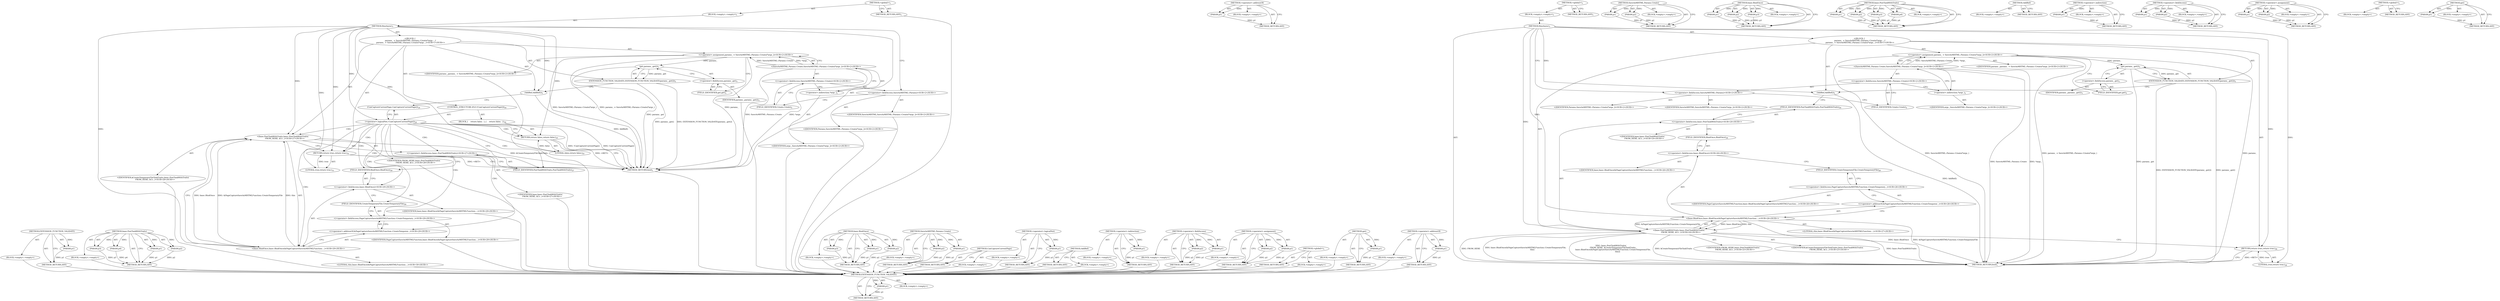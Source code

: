 digraph "&lt;operator&gt;.addressOf" {
vulnerable_83 [label=<(METHOD,EXTENSION_FUNCTION_VALIDATE)>];
vulnerable_84 [label=<(PARAM,p1)>];
vulnerable_85 [label=<(BLOCK,&lt;empty&gt;,&lt;empty&gt;)>];
vulnerable_86 [label=<(METHOD_RETURN,ANY)>];
vulnerable_107 [label=<(METHOD,&lt;operator&gt;.addressOf)>];
vulnerable_108 [label=<(PARAM,p1)>];
vulnerable_109 [label=<(BLOCK,&lt;empty&gt;,&lt;empty&gt;)>];
vulnerable_110 [label=<(METHOD_RETURN,ANY)>];
vulnerable_6 [label=<(METHOD,&lt;global&gt;)<SUB>1</SUB>>];
vulnerable_7 [label=<(BLOCK,&lt;empty&gt;,&lt;empty&gt;)<SUB>1</SUB>>];
vulnerable_8 [label=<(METHOD,RunAsync)<SUB>1</SUB>>];
vulnerable_9 [label="<(BLOCK,{
  params_ = SaveAsMHTML::Params::Create(*args...,{
  params_ = SaveAsMHTML::Params::Create(*args...)<SUB>1</SUB>>"];
vulnerable_10 [label="<(&lt;operator&gt;.assignment,params_ = SaveAsMHTML::Params::Create(*args_))<SUB>2</SUB>>"];
vulnerable_11 [label="<(IDENTIFIER,params_,params_ = SaveAsMHTML::Params::Create(*args_))<SUB>2</SUB>>"];
vulnerable_12 [label="<(SaveAsMHTML.Params.Create,SaveAsMHTML::Params::Create(*args_))<SUB>2</SUB>>"];
vulnerable_13 [label="<(&lt;operator&gt;.fieldAccess,SaveAsMHTML::Params::Create)<SUB>2</SUB>>"];
vulnerable_14 [label="<(&lt;operator&gt;.fieldAccess,SaveAsMHTML::Params)<SUB>2</SUB>>"];
vulnerable_15 [label="<(IDENTIFIER,SaveAsMHTML,SaveAsMHTML::Params::Create(*args_))<SUB>2</SUB>>"];
vulnerable_16 [label="<(IDENTIFIER,Params,SaveAsMHTML::Params::Create(*args_))<SUB>2</SUB>>"];
vulnerable_17 [label=<(FIELD_IDENTIFIER,Create,Create)<SUB>2</SUB>>];
vulnerable_18 [label=<(&lt;operator&gt;.indirection,*args_)<SUB>2</SUB>>];
vulnerable_19 [label="<(IDENTIFIER,args_,SaveAsMHTML::Params::Create(*args_))<SUB>2</SUB>>"];
vulnerable_20 [label=<(EXTENSION_FUNCTION_VALIDATE,EXTENSION_FUNCTION_VALIDATE(params_.get()))<SUB>3</SUB>>];
vulnerable_21 [label=<(get,params_.get())<SUB>3</SUB>>];
vulnerable_22 [label=<(&lt;operator&gt;.fieldAccess,params_.get)<SUB>3</SUB>>];
vulnerable_23 [label=<(IDENTIFIER,params_,params_.get())<SUB>3</SUB>>];
vulnerable_24 [label=<(FIELD_IDENTIFIER,get,get)<SUB>3</SUB>>];
vulnerable_25 [label=<(AddRef,AddRef())<SUB>5</SUB>>];
vulnerable_26 [label="<(base.PostTaskWithTraits,base::PostTaskWithTraits(
       FROM_HERE, kCr...)<SUB>24</SUB>>"];
vulnerable_27 [label="<(&lt;operator&gt;.fieldAccess,base::PostTaskWithTraits)<SUB>24</SUB>>"];
vulnerable_28 [label="<(IDENTIFIER,base,base::PostTaskWithTraits(
       FROM_HERE, kCr...)<SUB>24</SUB>>"];
vulnerable_29 [label=<(FIELD_IDENTIFIER,PostTaskWithTraits,PostTaskWithTraits)<SUB>24</SUB>>];
vulnerable_30 [label="<(IDENTIFIER,FROM_HERE,base::PostTaskWithTraits(
       FROM_HERE, kCr...)<SUB>25</SUB>>"];
vulnerable_31 [label="<(IDENTIFIER,kCreateTemporaryFileTaskTraits,base::PostTaskWithTraits(
       FROM_HERE, kCr...)<SUB>25</SUB>>"];
vulnerable_32 [label="<(base.BindOnce,base::BindOnce(&amp;PageCaptureSaveAsMHTMLFunction:...)<SUB>26</SUB>>"];
vulnerable_33 [label="<(&lt;operator&gt;.fieldAccess,base::BindOnce)<SUB>26</SUB>>"];
vulnerable_34 [label="<(IDENTIFIER,base,base::BindOnce(&amp;PageCaptureSaveAsMHTMLFunction:...)<SUB>26</SUB>>"];
vulnerable_35 [label=<(FIELD_IDENTIFIER,BindOnce,BindOnce)<SUB>26</SUB>>];
vulnerable_36 [label="<(&lt;operator&gt;.addressOf,&amp;PageCaptureSaveAsMHTMLFunction::CreateTemporar...)<SUB>26</SUB>>"];
vulnerable_37 [label="<(&lt;operator&gt;.fieldAccess,PageCaptureSaveAsMHTMLFunction::CreateTemporary...)<SUB>26</SUB>>"];
vulnerable_38 [label="<(IDENTIFIER,PageCaptureSaveAsMHTMLFunction,base::BindOnce(&amp;PageCaptureSaveAsMHTMLFunction:...)<SUB>26</SUB>>"];
vulnerable_39 [label=<(FIELD_IDENTIFIER,CreateTemporaryFile,CreateTemporaryFile)<SUB>26</SUB>>];
vulnerable_40 [label="<(LITERAL,this,base::BindOnce(&amp;PageCaptureSaveAsMHTMLFunction:...)<SUB>27</SUB>>"];
vulnerable_41 [label=<(RETURN,return true;,return true;)<SUB>28</SUB>>];
vulnerable_42 [label=<(LITERAL,true,return true;)<SUB>28</SUB>>];
vulnerable_43 [label=<(METHOD_RETURN,bool)<SUB>1</SUB>>];
vulnerable_45 [label=<(METHOD_RETURN,ANY)<SUB>1</SUB>>];
vulnerable_69 [label=<(METHOD,SaveAsMHTML.Params.Create)>];
vulnerable_70 [label=<(PARAM,p1)>];
vulnerable_71 [label=<(PARAM,p2)>];
vulnerable_72 [label=<(BLOCK,&lt;empty&gt;,&lt;empty&gt;)>];
vulnerable_73 [label=<(METHOD_RETURN,ANY)>];
vulnerable_101 [label=<(METHOD,base.BindOnce)>];
vulnerable_102 [label=<(PARAM,p1)>];
vulnerable_103 [label=<(PARAM,p2)>];
vulnerable_104 [label=<(PARAM,p3)>];
vulnerable_105 [label=<(BLOCK,&lt;empty&gt;,&lt;empty&gt;)>];
vulnerable_106 [label=<(METHOD_RETURN,ANY)>];
vulnerable_94 [label=<(METHOD,base.PostTaskWithTraits)>];
vulnerable_95 [label=<(PARAM,p1)>];
vulnerable_96 [label=<(PARAM,p2)>];
vulnerable_97 [label=<(PARAM,p3)>];
vulnerable_98 [label=<(PARAM,p4)>];
vulnerable_99 [label=<(BLOCK,&lt;empty&gt;,&lt;empty&gt;)>];
vulnerable_100 [label=<(METHOD_RETURN,ANY)>];
vulnerable_91 [label=<(METHOD,AddRef)>];
vulnerable_92 [label=<(BLOCK,&lt;empty&gt;,&lt;empty&gt;)>];
vulnerable_93 [label=<(METHOD_RETURN,ANY)>];
vulnerable_79 [label=<(METHOD,&lt;operator&gt;.indirection)>];
vulnerable_80 [label=<(PARAM,p1)>];
vulnerable_81 [label=<(BLOCK,&lt;empty&gt;,&lt;empty&gt;)>];
vulnerable_82 [label=<(METHOD_RETURN,ANY)>];
vulnerable_74 [label=<(METHOD,&lt;operator&gt;.fieldAccess)>];
vulnerable_75 [label=<(PARAM,p1)>];
vulnerable_76 [label=<(PARAM,p2)>];
vulnerable_77 [label=<(BLOCK,&lt;empty&gt;,&lt;empty&gt;)>];
vulnerable_78 [label=<(METHOD_RETURN,ANY)>];
vulnerable_64 [label=<(METHOD,&lt;operator&gt;.assignment)>];
vulnerable_65 [label=<(PARAM,p1)>];
vulnerable_66 [label=<(PARAM,p2)>];
vulnerable_67 [label=<(BLOCK,&lt;empty&gt;,&lt;empty&gt;)>];
vulnerable_68 [label=<(METHOD_RETURN,ANY)>];
vulnerable_58 [label=<(METHOD,&lt;global&gt;)<SUB>1</SUB>>];
vulnerable_59 [label=<(BLOCK,&lt;empty&gt;,&lt;empty&gt;)>];
vulnerable_60 [label=<(METHOD_RETURN,ANY)>];
vulnerable_87 [label=<(METHOD,get)>];
vulnerable_88 [label=<(PARAM,p1)>];
vulnerable_89 [label=<(BLOCK,&lt;empty&gt;,&lt;empty&gt;)>];
vulnerable_90 [label=<(METHOD_RETURN,ANY)>];
fixed_89 [label=<(METHOD,EXTENSION_FUNCTION_VALIDATE)>];
fixed_90 [label=<(PARAM,p1)>];
fixed_91 [label=<(BLOCK,&lt;empty&gt;,&lt;empty&gt;)>];
fixed_92 [label=<(METHOD_RETURN,ANY)>];
fixed_107 [label=<(METHOD,base.PostTaskWithTraits)>];
fixed_108 [label=<(PARAM,p1)>];
fixed_109 [label=<(PARAM,p2)>];
fixed_110 [label=<(PARAM,p3)>];
fixed_111 [label=<(PARAM,p4)>];
fixed_112 [label=<(BLOCK,&lt;empty&gt;,&lt;empty&gt;)>];
fixed_113 [label=<(METHOD_RETURN,ANY)>];
fixed_6 [label=<(METHOD,&lt;global&gt;)<SUB>1</SUB>>];
fixed_7 [label=<(BLOCK,&lt;empty&gt;,&lt;empty&gt;)<SUB>1</SUB>>];
fixed_8 [label=<(METHOD,RunAsync)<SUB>1</SUB>>];
fixed_9 [label="<(BLOCK,{
  params_ = SaveAsMHTML::Params::Create(*args...,{
  params_ = SaveAsMHTML::Params::Create(*args...)<SUB>1</SUB>>"];
fixed_10 [label="<(&lt;operator&gt;.assignment,params_ = SaveAsMHTML::Params::Create(*args_))<SUB>2</SUB>>"];
fixed_11 [label="<(IDENTIFIER,params_,params_ = SaveAsMHTML::Params::Create(*args_))<SUB>2</SUB>>"];
fixed_12 [label="<(SaveAsMHTML.Params.Create,SaveAsMHTML::Params::Create(*args_))<SUB>2</SUB>>"];
fixed_13 [label="<(&lt;operator&gt;.fieldAccess,SaveAsMHTML::Params::Create)<SUB>2</SUB>>"];
fixed_14 [label="<(&lt;operator&gt;.fieldAccess,SaveAsMHTML::Params)<SUB>2</SUB>>"];
fixed_15 [label="<(IDENTIFIER,SaveAsMHTML,SaveAsMHTML::Params::Create(*args_))<SUB>2</SUB>>"];
fixed_16 [label="<(IDENTIFIER,Params,SaveAsMHTML::Params::Create(*args_))<SUB>2</SUB>>"];
fixed_17 [label=<(FIELD_IDENTIFIER,Create,Create)<SUB>2</SUB>>];
fixed_18 [label=<(&lt;operator&gt;.indirection,*args_)<SUB>2</SUB>>];
fixed_19 [label="<(IDENTIFIER,args_,SaveAsMHTML::Params::Create(*args_))<SUB>2</SUB>>"];
fixed_20 [label=<(EXTENSION_FUNCTION_VALIDATE,EXTENSION_FUNCTION_VALIDATE(params_.get()))<SUB>3</SUB>>];
fixed_21 [label=<(get,params_.get())<SUB>3</SUB>>];
fixed_22 [label=<(&lt;operator&gt;.fieldAccess,params_.get)<SUB>3</SUB>>];
fixed_23 [label=<(IDENTIFIER,params_,params_.get())<SUB>3</SUB>>];
fixed_24 [label=<(FIELD_IDENTIFIER,get,get)<SUB>3</SUB>>];
fixed_25 [label=<(AddRef,AddRef())<SUB>5</SUB>>];
fixed_26 [label=<(CONTROL_STRUCTURE,IF,if (!CanCaptureCurrentPage()))<SUB>24</SUB>>];
fixed_27 [label=<(&lt;operator&gt;.logicalNot,!CanCaptureCurrentPage())<SUB>24</SUB>>];
fixed_28 [label=<(CanCaptureCurrentPage,CanCaptureCurrentPage())<SUB>24</SUB>>];
fixed_29 [label=<(BLOCK,{
    return false;
  },{
    return false;
  })<SUB>24</SUB>>];
fixed_30 [label=<(RETURN,return false;,return false;)<SUB>25</SUB>>];
fixed_31 [label=<(LITERAL,false,return false;)<SUB>25</SUB>>];
fixed_32 [label="<(base.PostTaskWithTraits,base::PostTaskWithTraits(
       FROM_HERE, kCr...)<SUB>27</SUB>>"];
fixed_33 [label="<(&lt;operator&gt;.fieldAccess,base::PostTaskWithTraits)<SUB>27</SUB>>"];
fixed_34 [label="<(IDENTIFIER,base,base::PostTaskWithTraits(
       FROM_HERE, kCr...)<SUB>27</SUB>>"];
fixed_35 [label=<(FIELD_IDENTIFIER,PostTaskWithTraits,PostTaskWithTraits)<SUB>27</SUB>>];
fixed_36 [label="<(IDENTIFIER,FROM_HERE,base::PostTaskWithTraits(
       FROM_HERE, kCr...)<SUB>28</SUB>>"];
fixed_37 [label="<(IDENTIFIER,kCreateTemporaryFileTaskTraits,base::PostTaskWithTraits(
       FROM_HERE, kCr...)<SUB>28</SUB>>"];
fixed_38 [label="<(base.BindOnce,base::BindOnce(&amp;PageCaptureSaveAsMHTMLFunction:...)<SUB>29</SUB>>"];
fixed_39 [label="<(&lt;operator&gt;.fieldAccess,base::BindOnce)<SUB>29</SUB>>"];
fixed_40 [label="<(IDENTIFIER,base,base::BindOnce(&amp;PageCaptureSaveAsMHTMLFunction:...)<SUB>29</SUB>>"];
fixed_41 [label=<(FIELD_IDENTIFIER,BindOnce,BindOnce)<SUB>29</SUB>>];
fixed_42 [label="<(&lt;operator&gt;.addressOf,&amp;PageCaptureSaveAsMHTMLFunction::CreateTemporar...)<SUB>29</SUB>>"];
fixed_43 [label="<(&lt;operator&gt;.fieldAccess,PageCaptureSaveAsMHTMLFunction::CreateTemporary...)<SUB>29</SUB>>"];
fixed_44 [label="<(IDENTIFIER,PageCaptureSaveAsMHTMLFunction,base::BindOnce(&amp;PageCaptureSaveAsMHTMLFunction:...)<SUB>29</SUB>>"];
fixed_45 [label=<(FIELD_IDENTIFIER,CreateTemporaryFile,CreateTemporaryFile)<SUB>29</SUB>>];
fixed_46 [label="<(LITERAL,this,base::BindOnce(&amp;PageCaptureSaveAsMHTMLFunction:...)<SUB>30</SUB>>"];
fixed_47 [label=<(RETURN,return true;,return true;)<SUB>31</SUB>>];
fixed_48 [label=<(LITERAL,true,return true;)<SUB>31</SUB>>];
fixed_49 [label=<(METHOD_RETURN,bool)<SUB>1</SUB>>];
fixed_51 [label=<(METHOD_RETURN,ANY)<SUB>1</SUB>>];
fixed_114 [label=<(METHOD,base.BindOnce)>];
fixed_115 [label=<(PARAM,p1)>];
fixed_116 [label=<(PARAM,p2)>];
fixed_117 [label=<(PARAM,p3)>];
fixed_118 [label=<(BLOCK,&lt;empty&gt;,&lt;empty&gt;)>];
fixed_119 [label=<(METHOD_RETURN,ANY)>];
fixed_75 [label=<(METHOD,SaveAsMHTML.Params.Create)>];
fixed_76 [label=<(PARAM,p1)>];
fixed_77 [label=<(PARAM,p2)>];
fixed_78 [label=<(BLOCK,&lt;empty&gt;,&lt;empty&gt;)>];
fixed_79 [label=<(METHOD_RETURN,ANY)>];
fixed_104 [label=<(METHOD,CanCaptureCurrentPage)>];
fixed_105 [label=<(BLOCK,&lt;empty&gt;,&lt;empty&gt;)>];
fixed_106 [label=<(METHOD_RETURN,ANY)>];
fixed_100 [label=<(METHOD,&lt;operator&gt;.logicalNot)>];
fixed_101 [label=<(PARAM,p1)>];
fixed_102 [label=<(BLOCK,&lt;empty&gt;,&lt;empty&gt;)>];
fixed_103 [label=<(METHOD_RETURN,ANY)>];
fixed_97 [label=<(METHOD,AddRef)>];
fixed_98 [label=<(BLOCK,&lt;empty&gt;,&lt;empty&gt;)>];
fixed_99 [label=<(METHOD_RETURN,ANY)>];
fixed_85 [label=<(METHOD,&lt;operator&gt;.indirection)>];
fixed_86 [label=<(PARAM,p1)>];
fixed_87 [label=<(BLOCK,&lt;empty&gt;,&lt;empty&gt;)>];
fixed_88 [label=<(METHOD_RETURN,ANY)>];
fixed_80 [label=<(METHOD,&lt;operator&gt;.fieldAccess)>];
fixed_81 [label=<(PARAM,p1)>];
fixed_82 [label=<(PARAM,p2)>];
fixed_83 [label=<(BLOCK,&lt;empty&gt;,&lt;empty&gt;)>];
fixed_84 [label=<(METHOD_RETURN,ANY)>];
fixed_70 [label=<(METHOD,&lt;operator&gt;.assignment)>];
fixed_71 [label=<(PARAM,p1)>];
fixed_72 [label=<(PARAM,p2)>];
fixed_73 [label=<(BLOCK,&lt;empty&gt;,&lt;empty&gt;)>];
fixed_74 [label=<(METHOD_RETURN,ANY)>];
fixed_64 [label=<(METHOD,&lt;global&gt;)<SUB>1</SUB>>];
fixed_65 [label=<(BLOCK,&lt;empty&gt;,&lt;empty&gt;)>];
fixed_66 [label=<(METHOD_RETURN,ANY)>];
fixed_93 [label=<(METHOD,get)>];
fixed_94 [label=<(PARAM,p1)>];
fixed_95 [label=<(BLOCK,&lt;empty&gt;,&lt;empty&gt;)>];
fixed_96 [label=<(METHOD_RETURN,ANY)>];
fixed_120 [label=<(METHOD,&lt;operator&gt;.addressOf)>];
fixed_121 [label=<(PARAM,p1)>];
fixed_122 [label=<(BLOCK,&lt;empty&gt;,&lt;empty&gt;)>];
fixed_123 [label=<(METHOD_RETURN,ANY)>];
vulnerable_83 -> vulnerable_84  [key=0, label="AST: "];
vulnerable_83 -> vulnerable_84  [key=1, label="DDG: "];
vulnerable_83 -> vulnerable_85  [key=0, label="AST: "];
vulnerable_83 -> vulnerable_86  [key=0, label="AST: "];
vulnerable_83 -> vulnerable_86  [key=1, label="CFG: "];
vulnerable_84 -> vulnerable_86  [key=0, label="DDG: p1"];
vulnerable_107 -> vulnerable_108  [key=0, label="AST: "];
vulnerable_107 -> vulnerable_108  [key=1, label="DDG: "];
vulnerable_107 -> vulnerable_109  [key=0, label="AST: "];
vulnerable_107 -> vulnerable_110  [key=0, label="AST: "];
vulnerable_107 -> vulnerable_110  [key=1, label="CFG: "];
vulnerable_108 -> vulnerable_110  [key=0, label="DDG: p1"];
vulnerable_6 -> vulnerable_7  [key=0, label="AST: "];
vulnerable_6 -> vulnerable_45  [key=0, label="AST: "];
vulnerable_6 -> vulnerable_45  [key=1, label="CFG: "];
vulnerable_7 -> vulnerable_8  [key=0, label="AST: "];
vulnerable_8 -> vulnerable_9  [key=0, label="AST: "];
vulnerable_8 -> vulnerable_43  [key=0, label="AST: "];
vulnerable_8 -> vulnerable_14  [key=0, label="CFG: "];
vulnerable_8 -> vulnerable_25  [key=0, label="DDG: "];
vulnerable_8 -> vulnerable_41  [key=0, label="DDG: "];
vulnerable_8 -> vulnerable_26  [key=0, label="DDG: "];
vulnerable_8 -> vulnerable_42  [key=0, label="DDG: "];
vulnerable_8 -> vulnerable_32  [key=0, label="DDG: "];
vulnerable_9 -> vulnerable_10  [key=0, label="AST: "];
vulnerable_9 -> vulnerable_20  [key=0, label="AST: "];
vulnerable_9 -> vulnerable_25  [key=0, label="AST: "];
vulnerable_9 -> vulnerable_26  [key=0, label="AST: "];
vulnerable_9 -> vulnerable_41  [key=0, label="AST: "];
vulnerable_10 -> vulnerable_11  [key=0, label="AST: "];
vulnerable_10 -> vulnerable_12  [key=0, label="AST: "];
vulnerable_10 -> vulnerable_24  [key=0, label="CFG: "];
vulnerable_10 -> vulnerable_43  [key=0, label="DDG: params_"];
vulnerable_10 -> vulnerable_43  [key=1, label="DDG: SaveAsMHTML::Params::Create(*args_)"];
vulnerable_10 -> vulnerable_43  [key=2, label="DDG: params_ = SaveAsMHTML::Params::Create(*args_)"];
vulnerable_10 -> vulnerable_21  [key=0, label="DDG: params_"];
vulnerable_12 -> vulnerable_13  [key=0, label="AST: "];
vulnerable_12 -> vulnerable_18  [key=0, label="AST: "];
vulnerable_12 -> vulnerable_10  [key=0, label="CFG: "];
vulnerable_12 -> vulnerable_10  [key=1, label="DDG: SaveAsMHTML::Params::Create"];
vulnerable_12 -> vulnerable_10  [key=2, label="DDG: *args_"];
vulnerable_12 -> vulnerable_43  [key=0, label="DDG: SaveAsMHTML::Params::Create"];
vulnerable_12 -> vulnerable_43  [key=1, label="DDG: *args_"];
vulnerable_13 -> vulnerable_14  [key=0, label="AST: "];
vulnerable_13 -> vulnerable_17  [key=0, label="AST: "];
vulnerable_13 -> vulnerable_18  [key=0, label="CFG: "];
vulnerable_14 -> vulnerable_15  [key=0, label="AST: "];
vulnerable_14 -> vulnerable_16  [key=0, label="AST: "];
vulnerable_14 -> vulnerable_17  [key=0, label="CFG: "];
vulnerable_17 -> vulnerable_13  [key=0, label="CFG: "];
vulnerable_18 -> vulnerable_19  [key=0, label="AST: "];
vulnerable_18 -> vulnerable_12  [key=0, label="CFG: "];
vulnerable_20 -> vulnerable_21  [key=0, label="AST: "];
vulnerable_20 -> vulnerable_25  [key=0, label="CFG: "];
vulnerable_20 -> vulnerable_43  [key=0, label="DDG: params_.get()"];
vulnerable_20 -> vulnerable_43  [key=1, label="DDG: EXTENSION_FUNCTION_VALIDATE(params_.get())"];
vulnerable_21 -> vulnerable_22  [key=0, label="AST: "];
vulnerable_21 -> vulnerable_20  [key=0, label="CFG: "];
vulnerable_21 -> vulnerable_20  [key=1, label="DDG: params_.get"];
vulnerable_21 -> vulnerable_43  [key=0, label="DDG: params_.get"];
vulnerable_22 -> vulnerable_23  [key=0, label="AST: "];
vulnerable_22 -> vulnerable_24  [key=0, label="AST: "];
vulnerable_22 -> vulnerable_21  [key=0, label="CFG: "];
vulnerable_24 -> vulnerable_22  [key=0, label="CFG: "];
vulnerable_25 -> vulnerable_29  [key=0, label="CFG: "];
vulnerable_25 -> vulnerable_43  [key=0, label="DDG: AddRef()"];
vulnerable_26 -> vulnerable_27  [key=0, label="AST: "];
vulnerable_26 -> vulnerable_30  [key=0, label="AST: "];
vulnerable_26 -> vulnerable_31  [key=0, label="AST: "];
vulnerable_26 -> vulnerable_32  [key=0, label="AST: "];
vulnerable_26 -> vulnerable_41  [key=0, label="CFG: "];
vulnerable_26 -> vulnerable_43  [key=0, label="DDG: base::PostTaskWithTraits"];
vulnerable_26 -> vulnerable_43  [key=1, label="DDG: FROM_HERE"];
vulnerable_26 -> vulnerable_43  [key=2, label="DDG: base::BindOnce(&amp;PageCaptureSaveAsMHTMLFunction::CreateTemporaryFile,
                      this)"];
vulnerable_26 -> vulnerable_43  [key=3, label="DDG: base::PostTaskWithTraits(
       FROM_HERE, kCreateTemporaryFileTaskTraits,
       base::BindOnce(&amp;PageCaptureSaveAsMHTMLFunction::CreateTemporaryFile,
                      this))"];
vulnerable_26 -> vulnerable_43  [key=4, label="DDG: kCreateTemporaryFileTaskTraits"];
vulnerable_27 -> vulnerable_28  [key=0, label="AST: "];
vulnerable_27 -> vulnerable_29  [key=0, label="AST: "];
vulnerable_27 -> vulnerable_35  [key=0, label="CFG: "];
vulnerable_29 -> vulnerable_27  [key=0, label="CFG: "];
vulnerable_32 -> vulnerable_33  [key=0, label="AST: "];
vulnerable_32 -> vulnerable_36  [key=0, label="AST: "];
vulnerable_32 -> vulnerable_40  [key=0, label="AST: "];
vulnerable_32 -> vulnerable_26  [key=0, label="CFG: "];
vulnerable_32 -> vulnerable_26  [key=1, label="DDG: base::BindOnce"];
vulnerable_32 -> vulnerable_26  [key=2, label="DDG: &amp;PageCaptureSaveAsMHTMLFunction::CreateTemporaryFile"];
vulnerable_32 -> vulnerable_26  [key=3, label="DDG: this"];
vulnerable_32 -> vulnerable_43  [key=0, label="DDG: base::BindOnce"];
vulnerable_32 -> vulnerable_43  [key=1, label="DDG: &amp;PageCaptureSaveAsMHTMLFunction::CreateTemporaryFile"];
vulnerable_33 -> vulnerable_34  [key=0, label="AST: "];
vulnerable_33 -> vulnerable_35  [key=0, label="AST: "];
vulnerable_33 -> vulnerable_39  [key=0, label="CFG: "];
vulnerable_35 -> vulnerable_33  [key=0, label="CFG: "];
vulnerable_36 -> vulnerable_37  [key=0, label="AST: "];
vulnerable_36 -> vulnerable_32  [key=0, label="CFG: "];
vulnerable_37 -> vulnerable_38  [key=0, label="AST: "];
vulnerable_37 -> vulnerable_39  [key=0, label="AST: "];
vulnerable_37 -> vulnerable_36  [key=0, label="CFG: "];
vulnerable_39 -> vulnerable_37  [key=0, label="CFG: "];
vulnerable_41 -> vulnerable_42  [key=0, label="AST: "];
vulnerable_41 -> vulnerable_43  [key=0, label="CFG: "];
vulnerable_41 -> vulnerable_43  [key=1, label="DDG: &lt;RET&gt;"];
vulnerable_42 -> vulnerable_41  [key=0, label="DDG: true"];
vulnerable_69 -> vulnerable_70  [key=0, label="AST: "];
vulnerable_69 -> vulnerable_70  [key=1, label="DDG: "];
vulnerable_69 -> vulnerable_72  [key=0, label="AST: "];
vulnerable_69 -> vulnerable_71  [key=0, label="AST: "];
vulnerable_69 -> vulnerable_71  [key=1, label="DDG: "];
vulnerable_69 -> vulnerable_73  [key=0, label="AST: "];
vulnerable_69 -> vulnerable_73  [key=1, label="CFG: "];
vulnerable_70 -> vulnerable_73  [key=0, label="DDG: p1"];
vulnerable_71 -> vulnerable_73  [key=0, label="DDG: p2"];
vulnerable_101 -> vulnerable_102  [key=0, label="AST: "];
vulnerable_101 -> vulnerable_102  [key=1, label="DDG: "];
vulnerable_101 -> vulnerable_105  [key=0, label="AST: "];
vulnerable_101 -> vulnerable_103  [key=0, label="AST: "];
vulnerable_101 -> vulnerable_103  [key=1, label="DDG: "];
vulnerable_101 -> vulnerable_106  [key=0, label="AST: "];
vulnerable_101 -> vulnerable_106  [key=1, label="CFG: "];
vulnerable_101 -> vulnerable_104  [key=0, label="AST: "];
vulnerable_101 -> vulnerable_104  [key=1, label="DDG: "];
vulnerable_102 -> vulnerable_106  [key=0, label="DDG: p1"];
vulnerable_103 -> vulnerable_106  [key=0, label="DDG: p2"];
vulnerable_104 -> vulnerable_106  [key=0, label="DDG: p3"];
vulnerable_94 -> vulnerable_95  [key=0, label="AST: "];
vulnerable_94 -> vulnerable_95  [key=1, label="DDG: "];
vulnerable_94 -> vulnerable_99  [key=0, label="AST: "];
vulnerable_94 -> vulnerable_96  [key=0, label="AST: "];
vulnerable_94 -> vulnerable_96  [key=1, label="DDG: "];
vulnerable_94 -> vulnerable_100  [key=0, label="AST: "];
vulnerable_94 -> vulnerable_100  [key=1, label="CFG: "];
vulnerable_94 -> vulnerable_97  [key=0, label="AST: "];
vulnerable_94 -> vulnerable_97  [key=1, label="DDG: "];
vulnerable_94 -> vulnerable_98  [key=0, label="AST: "];
vulnerable_94 -> vulnerable_98  [key=1, label="DDG: "];
vulnerable_95 -> vulnerable_100  [key=0, label="DDG: p1"];
vulnerable_96 -> vulnerable_100  [key=0, label="DDG: p2"];
vulnerable_97 -> vulnerable_100  [key=0, label="DDG: p3"];
vulnerable_98 -> vulnerable_100  [key=0, label="DDG: p4"];
vulnerable_91 -> vulnerable_92  [key=0, label="AST: "];
vulnerable_91 -> vulnerable_93  [key=0, label="AST: "];
vulnerable_91 -> vulnerable_93  [key=1, label="CFG: "];
vulnerable_79 -> vulnerable_80  [key=0, label="AST: "];
vulnerable_79 -> vulnerable_80  [key=1, label="DDG: "];
vulnerable_79 -> vulnerable_81  [key=0, label="AST: "];
vulnerable_79 -> vulnerable_82  [key=0, label="AST: "];
vulnerable_79 -> vulnerable_82  [key=1, label="CFG: "];
vulnerable_80 -> vulnerable_82  [key=0, label="DDG: p1"];
vulnerable_74 -> vulnerable_75  [key=0, label="AST: "];
vulnerable_74 -> vulnerable_75  [key=1, label="DDG: "];
vulnerable_74 -> vulnerable_77  [key=0, label="AST: "];
vulnerable_74 -> vulnerable_76  [key=0, label="AST: "];
vulnerable_74 -> vulnerable_76  [key=1, label="DDG: "];
vulnerable_74 -> vulnerable_78  [key=0, label="AST: "];
vulnerable_74 -> vulnerable_78  [key=1, label="CFG: "];
vulnerable_75 -> vulnerable_78  [key=0, label="DDG: p1"];
vulnerable_76 -> vulnerable_78  [key=0, label="DDG: p2"];
vulnerable_64 -> vulnerable_65  [key=0, label="AST: "];
vulnerable_64 -> vulnerable_65  [key=1, label="DDG: "];
vulnerable_64 -> vulnerable_67  [key=0, label="AST: "];
vulnerable_64 -> vulnerable_66  [key=0, label="AST: "];
vulnerable_64 -> vulnerable_66  [key=1, label="DDG: "];
vulnerable_64 -> vulnerable_68  [key=0, label="AST: "];
vulnerable_64 -> vulnerable_68  [key=1, label="CFG: "];
vulnerable_65 -> vulnerable_68  [key=0, label="DDG: p1"];
vulnerable_66 -> vulnerable_68  [key=0, label="DDG: p2"];
vulnerable_58 -> vulnerable_59  [key=0, label="AST: "];
vulnerable_58 -> vulnerable_60  [key=0, label="AST: "];
vulnerable_58 -> vulnerable_60  [key=1, label="CFG: "];
vulnerable_87 -> vulnerable_88  [key=0, label="AST: "];
vulnerable_87 -> vulnerable_88  [key=1, label="DDG: "];
vulnerable_87 -> vulnerable_89  [key=0, label="AST: "];
vulnerable_87 -> vulnerable_90  [key=0, label="AST: "];
vulnerable_87 -> vulnerable_90  [key=1, label="CFG: "];
vulnerable_88 -> vulnerable_90  [key=0, label="DDG: p1"];
fixed_89 -> fixed_90  [key=0, label="AST: "];
fixed_89 -> fixed_90  [key=1, label="DDG: "];
fixed_89 -> fixed_91  [key=0, label="AST: "];
fixed_89 -> fixed_92  [key=0, label="AST: "];
fixed_89 -> fixed_92  [key=1, label="CFG: "];
fixed_90 -> fixed_92  [key=0, label="DDG: p1"];
fixed_91 -> vulnerable_83  [key=0];
fixed_92 -> vulnerable_83  [key=0];
fixed_107 -> fixed_108  [key=0, label="AST: "];
fixed_107 -> fixed_108  [key=1, label="DDG: "];
fixed_107 -> fixed_112  [key=0, label="AST: "];
fixed_107 -> fixed_109  [key=0, label="AST: "];
fixed_107 -> fixed_109  [key=1, label="DDG: "];
fixed_107 -> fixed_113  [key=0, label="AST: "];
fixed_107 -> fixed_113  [key=1, label="CFG: "];
fixed_107 -> fixed_110  [key=0, label="AST: "];
fixed_107 -> fixed_110  [key=1, label="DDG: "];
fixed_107 -> fixed_111  [key=0, label="AST: "];
fixed_107 -> fixed_111  [key=1, label="DDG: "];
fixed_108 -> fixed_113  [key=0, label="DDG: p1"];
fixed_109 -> fixed_113  [key=0, label="DDG: p2"];
fixed_110 -> fixed_113  [key=0, label="DDG: p3"];
fixed_111 -> fixed_113  [key=0, label="DDG: p4"];
fixed_112 -> vulnerable_83  [key=0];
fixed_113 -> vulnerable_83  [key=0];
fixed_6 -> fixed_7  [key=0, label="AST: "];
fixed_6 -> fixed_51  [key=0, label="AST: "];
fixed_6 -> fixed_51  [key=1, label="CFG: "];
fixed_7 -> fixed_8  [key=0, label="AST: "];
fixed_8 -> fixed_9  [key=0, label="AST: "];
fixed_8 -> fixed_49  [key=0, label="AST: "];
fixed_8 -> fixed_14  [key=0, label="CFG: "];
fixed_8 -> fixed_25  [key=0, label="DDG: "];
fixed_8 -> fixed_47  [key=0, label="DDG: "];
fixed_8 -> fixed_32  [key=0, label="DDG: "];
fixed_8 -> fixed_48  [key=0, label="DDG: "];
fixed_8 -> fixed_27  [key=0, label="DDG: "];
fixed_8 -> fixed_30  [key=0, label="DDG: "];
fixed_8 -> fixed_38  [key=0, label="DDG: "];
fixed_8 -> fixed_31  [key=0, label="DDG: "];
fixed_9 -> fixed_10  [key=0, label="AST: "];
fixed_9 -> fixed_20  [key=0, label="AST: "];
fixed_9 -> fixed_25  [key=0, label="AST: "];
fixed_9 -> fixed_26  [key=0, label="AST: "];
fixed_9 -> fixed_32  [key=0, label="AST: "];
fixed_9 -> fixed_47  [key=0, label="AST: "];
fixed_10 -> fixed_11  [key=0, label="AST: "];
fixed_10 -> fixed_12  [key=0, label="AST: "];
fixed_10 -> fixed_24  [key=0, label="CFG: "];
fixed_10 -> fixed_49  [key=0, label="DDG: params_"];
fixed_10 -> fixed_49  [key=1, label="DDG: SaveAsMHTML::Params::Create(*args_)"];
fixed_10 -> fixed_49  [key=2, label="DDG: params_ = SaveAsMHTML::Params::Create(*args_)"];
fixed_10 -> fixed_21  [key=0, label="DDG: params_"];
fixed_11 -> vulnerable_83  [key=0];
fixed_12 -> fixed_13  [key=0, label="AST: "];
fixed_12 -> fixed_18  [key=0, label="AST: "];
fixed_12 -> fixed_10  [key=0, label="CFG: "];
fixed_12 -> fixed_10  [key=1, label="DDG: SaveAsMHTML::Params::Create"];
fixed_12 -> fixed_10  [key=2, label="DDG: *args_"];
fixed_12 -> fixed_49  [key=0, label="DDG: SaveAsMHTML::Params::Create"];
fixed_12 -> fixed_49  [key=1, label="DDG: *args_"];
fixed_13 -> fixed_14  [key=0, label="AST: "];
fixed_13 -> fixed_17  [key=0, label="AST: "];
fixed_13 -> fixed_18  [key=0, label="CFG: "];
fixed_14 -> fixed_15  [key=0, label="AST: "];
fixed_14 -> fixed_16  [key=0, label="AST: "];
fixed_14 -> fixed_17  [key=0, label="CFG: "];
fixed_15 -> vulnerable_83  [key=0];
fixed_16 -> vulnerable_83  [key=0];
fixed_17 -> fixed_13  [key=0, label="CFG: "];
fixed_18 -> fixed_19  [key=0, label="AST: "];
fixed_18 -> fixed_12  [key=0, label="CFG: "];
fixed_19 -> vulnerable_83  [key=0];
fixed_20 -> fixed_21  [key=0, label="AST: "];
fixed_20 -> fixed_25  [key=0, label="CFG: "];
fixed_20 -> fixed_49  [key=0, label="DDG: params_.get()"];
fixed_20 -> fixed_49  [key=1, label="DDG: EXTENSION_FUNCTION_VALIDATE(params_.get())"];
fixed_21 -> fixed_22  [key=0, label="AST: "];
fixed_21 -> fixed_20  [key=0, label="CFG: "];
fixed_21 -> fixed_20  [key=1, label="DDG: params_.get"];
fixed_21 -> fixed_49  [key=0, label="DDG: params_.get"];
fixed_22 -> fixed_23  [key=0, label="AST: "];
fixed_22 -> fixed_24  [key=0, label="AST: "];
fixed_22 -> fixed_21  [key=0, label="CFG: "];
fixed_23 -> vulnerable_83  [key=0];
fixed_24 -> fixed_22  [key=0, label="CFG: "];
fixed_25 -> fixed_28  [key=0, label="CFG: "];
fixed_25 -> fixed_49  [key=0, label="DDG: AddRef()"];
fixed_26 -> fixed_27  [key=0, label="AST: "];
fixed_26 -> fixed_29  [key=0, label="AST: "];
fixed_27 -> fixed_28  [key=0, label="AST: "];
fixed_27 -> fixed_30  [key=0, label="CFG: "];
fixed_27 -> fixed_30  [key=1, label="CDG: "];
fixed_27 -> fixed_35  [key=0, label="CFG: "];
fixed_27 -> fixed_35  [key=1, label="CDG: "];
fixed_27 -> fixed_49  [key=0, label="DDG: CanCaptureCurrentPage()"];
fixed_27 -> fixed_49  [key=1, label="DDG: !CanCaptureCurrentPage()"];
fixed_27 -> fixed_47  [key=0, label="CDG: "];
fixed_27 -> fixed_32  [key=0, label="CDG: "];
fixed_27 -> fixed_33  [key=0, label="CDG: "];
fixed_27 -> fixed_42  [key=0, label="CDG: "];
fixed_27 -> fixed_38  [key=0, label="CDG: "];
fixed_27 -> fixed_41  [key=0, label="CDG: "];
fixed_27 -> fixed_45  [key=0, label="CDG: "];
fixed_27 -> fixed_39  [key=0, label="CDG: "];
fixed_27 -> fixed_43  [key=0, label="CDG: "];
fixed_28 -> fixed_27  [key=0, label="CFG: "];
fixed_29 -> fixed_30  [key=0, label="AST: "];
fixed_30 -> fixed_31  [key=0, label="AST: "];
fixed_30 -> fixed_49  [key=0, label="CFG: "];
fixed_30 -> fixed_49  [key=1, label="DDG: &lt;RET&gt;"];
fixed_31 -> fixed_30  [key=0, label="DDG: false"];
fixed_32 -> fixed_33  [key=0, label="AST: "];
fixed_32 -> fixed_36  [key=0, label="AST: "];
fixed_32 -> fixed_37  [key=0, label="AST: "];
fixed_32 -> fixed_38  [key=0, label="AST: "];
fixed_32 -> fixed_47  [key=0, label="CFG: "];
fixed_32 -> fixed_49  [key=0, label="DDG: kCreateTemporaryFileTaskTraits"];
fixed_33 -> fixed_34  [key=0, label="AST: "];
fixed_33 -> fixed_35  [key=0, label="AST: "];
fixed_33 -> fixed_41  [key=0, label="CFG: "];
fixed_34 -> vulnerable_83  [key=0];
fixed_35 -> fixed_33  [key=0, label="CFG: "];
fixed_36 -> vulnerable_83  [key=0];
fixed_37 -> vulnerable_83  [key=0];
fixed_38 -> fixed_39  [key=0, label="AST: "];
fixed_38 -> fixed_42  [key=0, label="AST: "];
fixed_38 -> fixed_46  [key=0, label="AST: "];
fixed_38 -> fixed_32  [key=0, label="CFG: "];
fixed_38 -> fixed_32  [key=1, label="DDG: base::BindOnce"];
fixed_38 -> fixed_32  [key=2, label="DDG: &amp;PageCaptureSaveAsMHTMLFunction::CreateTemporaryFile"];
fixed_38 -> fixed_32  [key=3, label="DDG: this"];
fixed_39 -> fixed_40  [key=0, label="AST: "];
fixed_39 -> fixed_41  [key=0, label="AST: "];
fixed_39 -> fixed_45  [key=0, label="CFG: "];
fixed_40 -> vulnerable_83  [key=0];
fixed_41 -> fixed_39  [key=0, label="CFG: "];
fixed_42 -> fixed_43  [key=0, label="AST: "];
fixed_42 -> fixed_38  [key=0, label="CFG: "];
fixed_43 -> fixed_44  [key=0, label="AST: "];
fixed_43 -> fixed_45  [key=0, label="AST: "];
fixed_43 -> fixed_42  [key=0, label="CFG: "];
fixed_44 -> vulnerable_83  [key=0];
fixed_45 -> fixed_43  [key=0, label="CFG: "];
fixed_46 -> vulnerable_83  [key=0];
fixed_47 -> fixed_48  [key=0, label="AST: "];
fixed_47 -> fixed_49  [key=0, label="CFG: "];
fixed_47 -> fixed_49  [key=1, label="DDG: &lt;RET&gt;"];
fixed_48 -> fixed_47  [key=0, label="DDG: true"];
fixed_49 -> vulnerable_83  [key=0];
fixed_51 -> vulnerable_83  [key=0];
fixed_114 -> fixed_115  [key=0, label="AST: "];
fixed_114 -> fixed_115  [key=1, label="DDG: "];
fixed_114 -> fixed_118  [key=0, label="AST: "];
fixed_114 -> fixed_116  [key=0, label="AST: "];
fixed_114 -> fixed_116  [key=1, label="DDG: "];
fixed_114 -> fixed_119  [key=0, label="AST: "];
fixed_114 -> fixed_119  [key=1, label="CFG: "];
fixed_114 -> fixed_117  [key=0, label="AST: "];
fixed_114 -> fixed_117  [key=1, label="DDG: "];
fixed_115 -> fixed_119  [key=0, label="DDG: p1"];
fixed_116 -> fixed_119  [key=0, label="DDG: p2"];
fixed_117 -> fixed_119  [key=0, label="DDG: p3"];
fixed_118 -> vulnerable_83  [key=0];
fixed_119 -> vulnerable_83  [key=0];
fixed_75 -> fixed_76  [key=0, label="AST: "];
fixed_75 -> fixed_76  [key=1, label="DDG: "];
fixed_75 -> fixed_78  [key=0, label="AST: "];
fixed_75 -> fixed_77  [key=0, label="AST: "];
fixed_75 -> fixed_77  [key=1, label="DDG: "];
fixed_75 -> fixed_79  [key=0, label="AST: "];
fixed_75 -> fixed_79  [key=1, label="CFG: "];
fixed_76 -> fixed_79  [key=0, label="DDG: p1"];
fixed_77 -> fixed_79  [key=0, label="DDG: p2"];
fixed_78 -> vulnerable_83  [key=0];
fixed_79 -> vulnerable_83  [key=0];
fixed_104 -> fixed_105  [key=0, label="AST: "];
fixed_104 -> fixed_106  [key=0, label="AST: "];
fixed_104 -> fixed_106  [key=1, label="CFG: "];
fixed_105 -> vulnerable_83  [key=0];
fixed_106 -> vulnerable_83  [key=0];
fixed_100 -> fixed_101  [key=0, label="AST: "];
fixed_100 -> fixed_101  [key=1, label="DDG: "];
fixed_100 -> fixed_102  [key=0, label="AST: "];
fixed_100 -> fixed_103  [key=0, label="AST: "];
fixed_100 -> fixed_103  [key=1, label="CFG: "];
fixed_101 -> fixed_103  [key=0, label="DDG: p1"];
fixed_102 -> vulnerable_83  [key=0];
fixed_103 -> vulnerable_83  [key=0];
fixed_97 -> fixed_98  [key=0, label="AST: "];
fixed_97 -> fixed_99  [key=0, label="AST: "];
fixed_97 -> fixed_99  [key=1, label="CFG: "];
fixed_98 -> vulnerable_83  [key=0];
fixed_99 -> vulnerable_83  [key=0];
fixed_85 -> fixed_86  [key=0, label="AST: "];
fixed_85 -> fixed_86  [key=1, label="DDG: "];
fixed_85 -> fixed_87  [key=0, label="AST: "];
fixed_85 -> fixed_88  [key=0, label="AST: "];
fixed_85 -> fixed_88  [key=1, label="CFG: "];
fixed_86 -> fixed_88  [key=0, label="DDG: p1"];
fixed_87 -> vulnerable_83  [key=0];
fixed_88 -> vulnerable_83  [key=0];
fixed_80 -> fixed_81  [key=0, label="AST: "];
fixed_80 -> fixed_81  [key=1, label="DDG: "];
fixed_80 -> fixed_83  [key=0, label="AST: "];
fixed_80 -> fixed_82  [key=0, label="AST: "];
fixed_80 -> fixed_82  [key=1, label="DDG: "];
fixed_80 -> fixed_84  [key=0, label="AST: "];
fixed_80 -> fixed_84  [key=1, label="CFG: "];
fixed_81 -> fixed_84  [key=0, label="DDG: p1"];
fixed_82 -> fixed_84  [key=0, label="DDG: p2"];
fixed_83 -> vulnerable_83  [key=0];
fixed_84 -> vulnerable_83  [key=0];
fixed_70 -> fixed_71  [key=0, label="AST: "];
fixed_70 -> fixed_71  [key=1, label="DDG: "];
fixed_70 -> fixed_73  [key=0, label="AST: "];
fixed_70 -> fixed_72  [key=0, label="AST: "];
fixed_70 -> fixed_72  [key=1, label="DDG: "];
fixed_70 -> fixed_74  [key=0, label="AST: "];
fixed_70 -> fixed_74  [key=1, label="CFG: "];
fixed_71 -> fixed_74  [key=0, label="DDG: p1"];
fixed_72 -> fixed_74  [key=0, label="DDG: p2"];
fixed_73 -> vulnerable_83  [key=0];
fixed_74 -> vulnerable_83  [key=0];
fixed_64 -> fixed_65  [key=0, label="AST: "];
fixed_64 -> fixed_66  [key=0, label="AST: "];
fixed_64 -> fixed_66  [key=1, label="CFG: "];
fixed_65 -> vulnerable_83  [key=0];
fixed_66 -> vulnerable_83  [key=0];
fixed_93 -> fixed_94  [key=0, label="AST: "];
fixed_93 -> fixed_94  [key=1, label="DDG: "];
fixed_93 -> fixed_95  [key=0, label="AST: "];
fixed_93 -> fixed_96  [key=0, label="AST: "];
fixed_93 -> fixed_96  [key=1, label="CFG: "];
fixed_94 -> fixed_96  [key=0, label="DDG: p1"];
fixed_95 -> vulnerable_83  [key=0];
fixed_96 -> vulnerable_83  [key=0];
fixed_120 -> fixed_121  [key=0, label="AST: "];
fixed_120 -> fixed_121  [key=1, label="DDG: "];
fixed_120 -> fixed_122  [key=0, label="AST: "];
fixed_120 -> fixed_123  [key=0, label="AST: "];
fixed_120 -> fixed_123  [key=1, label="CFG: "];
fixed_121 -> fixed_123  [key=0, label="DDG: p1"];
fixed_122 -> vulnerable_83  [key=0];
fixed_123 -> vulnerable_83  [key=0];
}
